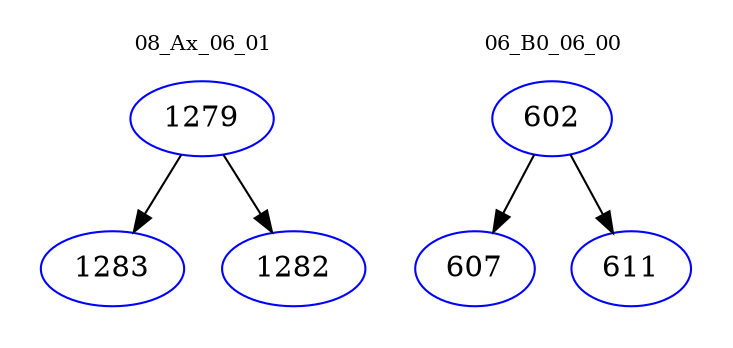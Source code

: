 digraph{
subgraph cluster_0 {
color = white
label = "08_Ax_06_01";
fontsize=10;
T0_1279 [label="1279", color="blue"]
T0_1279 -> T0_1283 [color="black"]
T0_1283 [label="1283", color="blue"]
T0_1279 -> T0_1282 [color="black"]
T0_1282 [label="1282", color="blue"]
}
subgraph cluster_1 {
color = white
label = "06_B0_06_00";
fontsize=10;
T1_602 [label="602", color="blue"]
T1_602 -> T1_607 [color="black"]
T1_607 [label="607", color="blue"]
T1_602 -> T1_611 [color="black"]
T1_611 [label="611", color="blue"]
}
}
